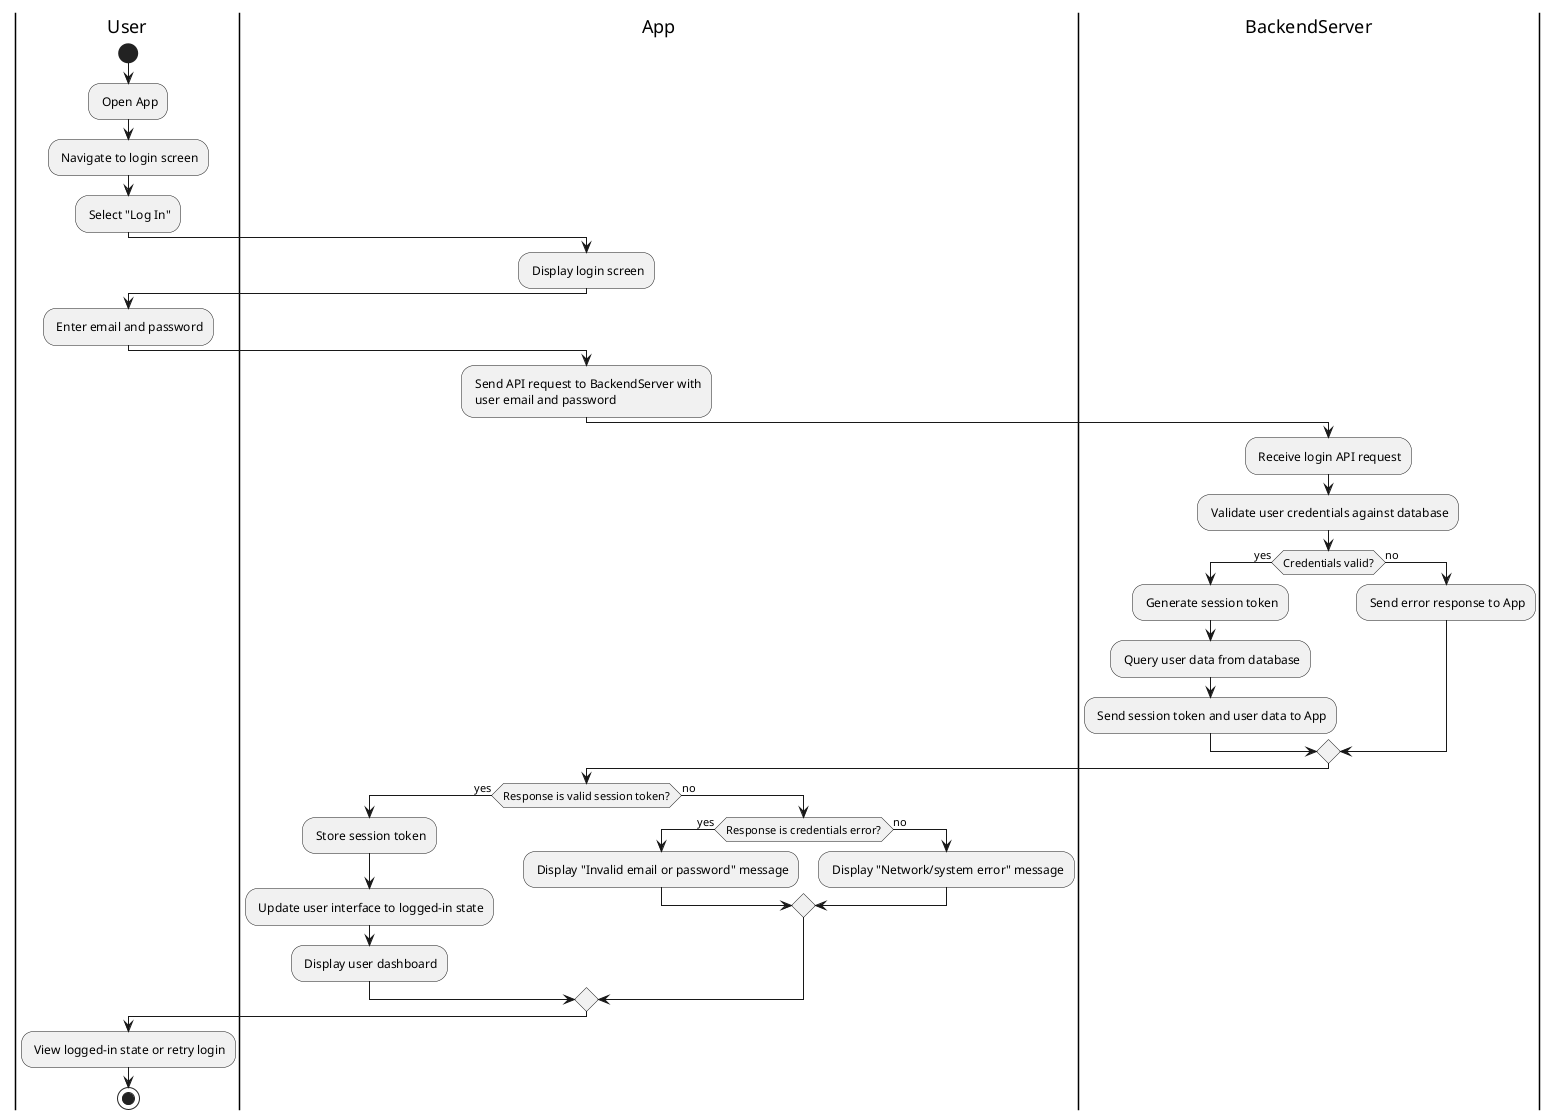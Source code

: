 @startuml login_functionality

' should start by navigating to login
' the login isn't on every screen
|User|
start
: Open App;
: Navigate to login screen;
: Select "Log In";

|App|
: Display login screen;

|User|
: Enter email and password;

|App|
: Send API request to BackendServer with\n user email and password;

|BackendServer|
: Receive login API request;
: Validate user credentials against database;
if (Credentials valid?) then (yes)
    : Generate session token;
    : Query user data from database;
    : Send session token and user data to App;
else (no)
    : Send error response to App;
endif

|App|
if (Response is valid session token?) then (yes)
    : Store session token;
    : Update user interface to logged-in state;
    : Display user dashboard;
else (no)
    if (Response is credentials error?) then (yes)
        : Display "Invalid email or password" message;
    else (no)
        : Display "Network/system error" message;
    endif
endif

|User|
: View logged-in state or retry login;

stop

@enduml
